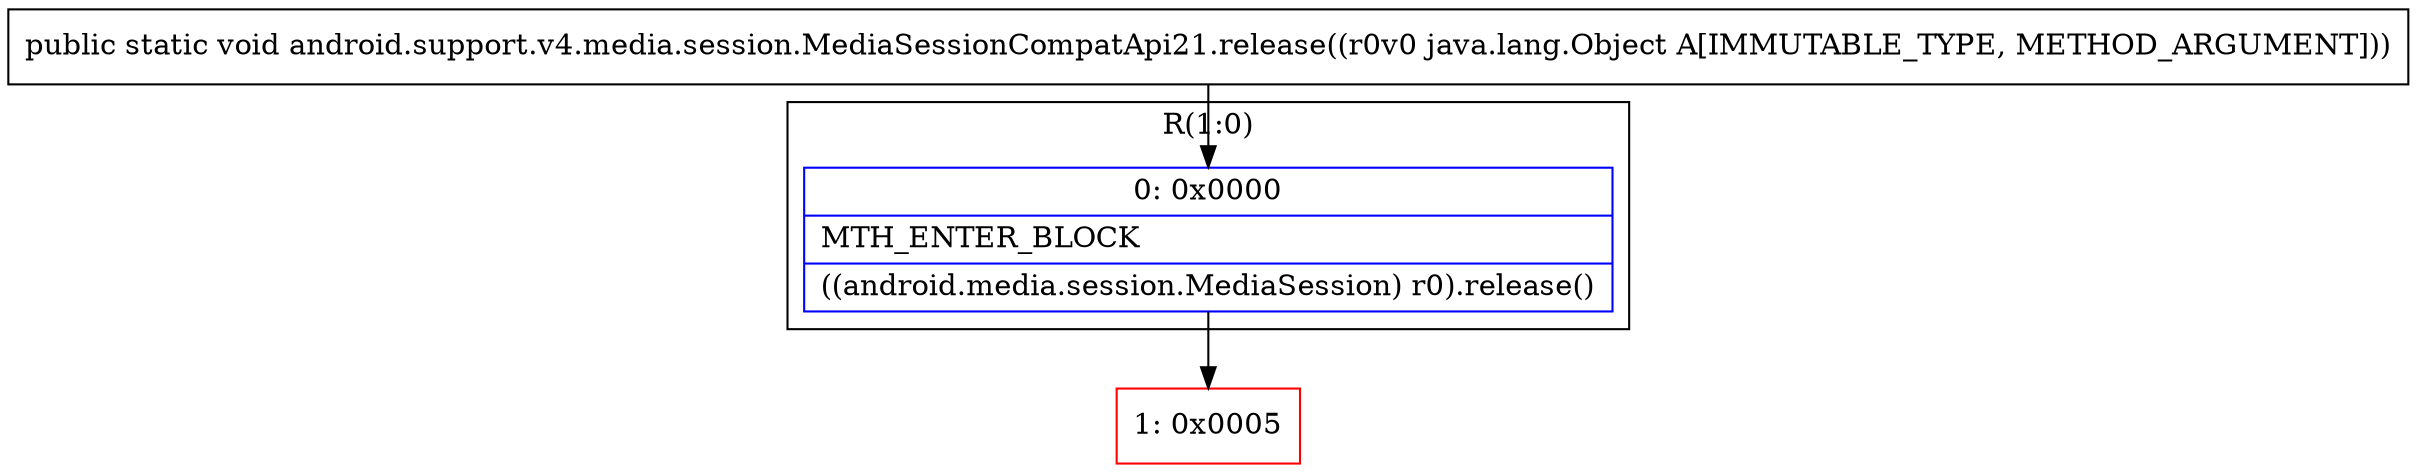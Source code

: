digraph "CFG forandroid.support.v4.media.session.MediaSessionCompatApi21.release(Ljava\/lang\/Object;)V" {
subgraph cluster_Region_2066506987 {
label = "R(1:0)";
node [shape=record,color=blue];
Node_0 [shape=record,label="{0\:\ 0x0000|MTH_ENTER_BLOCK\l|((android.media.session.MediaSession) r0).release()\l}"];
}
Node_1 [shape=record,color=red,label="{1\:\ 0x0005}"];
MethodNode[shape=record,label="{public static void android.support.v4.media.session.MediaSessionCompatApi21.release((r0v0 java.lang.Object A[IMMUTABLE_TYPE, METHOD_ARGUMENT])) }"];
MethodNode -> Node_0;
Node_0 -> Node_1;
}

